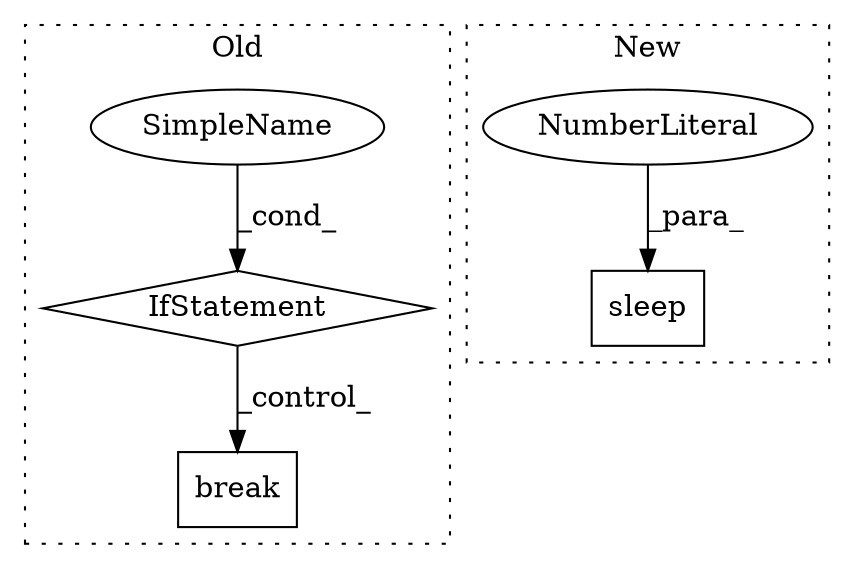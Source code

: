 digraph G {
subgraph cluster0 {
1 [label="break" a="10" s="6490" l="6" shape="box"];
4 [label="IfStatement" a="25" s="6463,6476" l="4,2" shape="diamond"];
5 [label="SimpleName" a="42" s="" l="" shape="ellipse"];
label = "Old";
style="dotted";
}
subgraph cluster1 {
2 [label="sleep" a="32" s="6808,6815" l="6,1" shape="box"];
3 [label="NumberLiteral" a="34" s="6814" l="1" shape="ellipse"];
label = "New";
style="dotted";
}
3 -> 2 [label="_para_"];
4 -> 1 [label="_control_"];
5 -> 4 [label="_cond_"];
}